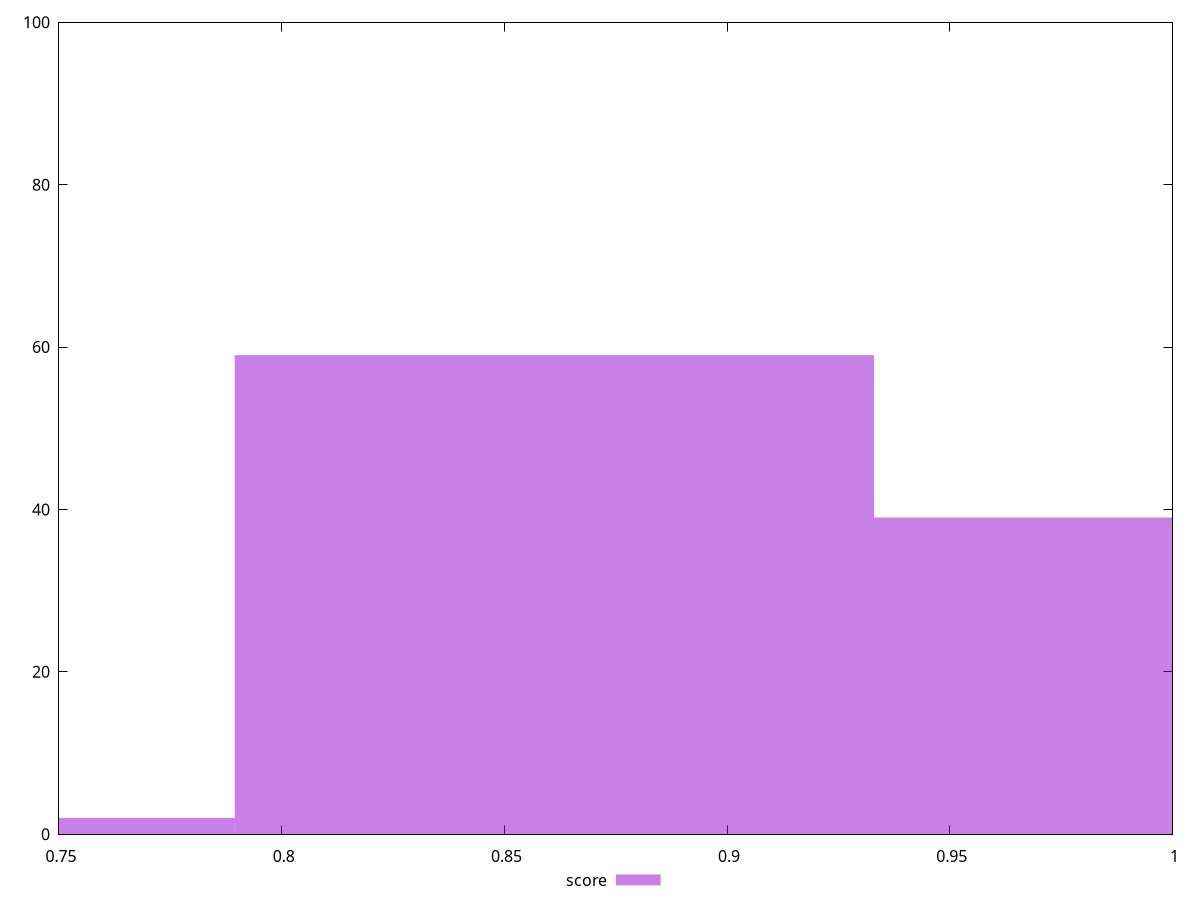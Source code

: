 reset

$score <<EOF
0.7176868771225654 2
1.0047616279715916 39
0.8612242525470786 59
EOF

set key outside below
set boxwidth 0.1435373754245131
set xrange [0.75:1]
set yrange [0:100]
set trange [0:100]
set style fill transparent solid 0.5 noborder
set terminal svg size 640, 490 enhanced background rgb 'white'
set output "report/report_00029_2021-02-24T13-36-40.390Z/unminified-javascript/samples/astro/score/histogram.svg"

plot $score title "score" with boxes

reset
